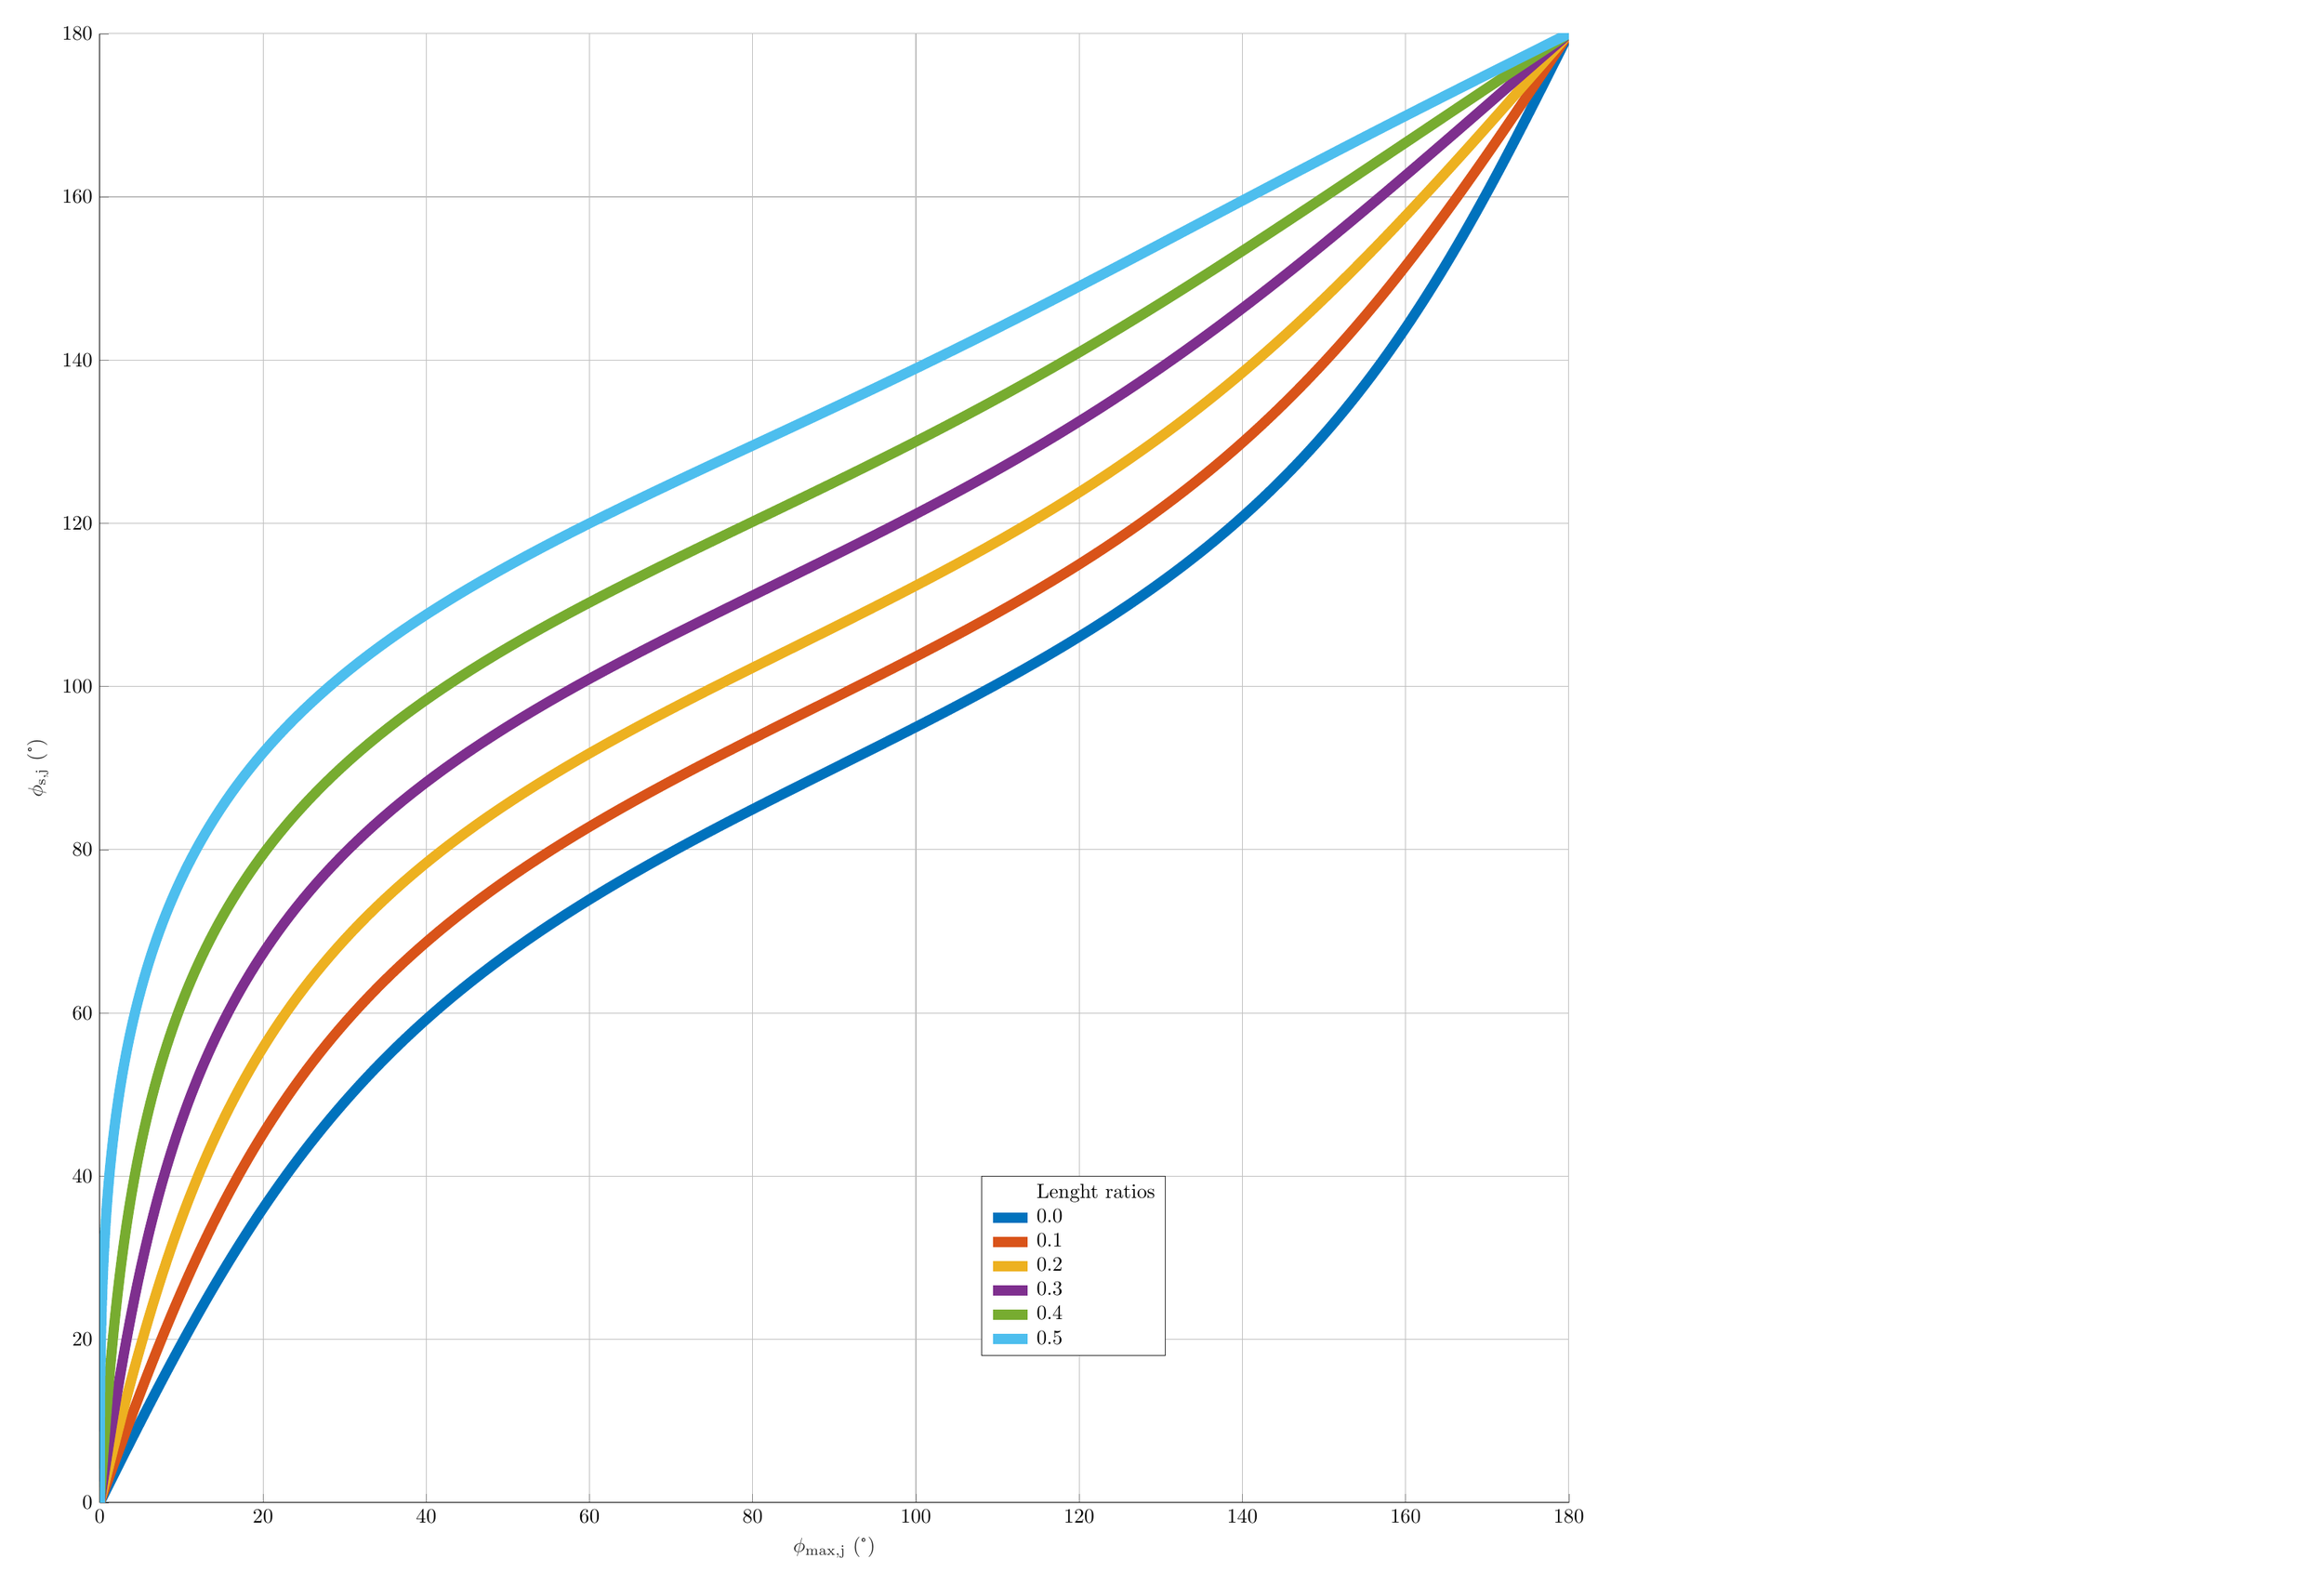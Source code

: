 % This file was created by matlab2tikz.
%
%The latest updates can be retrieved from
%  http://www.mathworks.com/matlabcentral/fileexchange/22022-matlab2tikz-matlab2tikz
%where you can also make suggestions and rate matlab2tikz.
%
\definecolor{mycolor1}{rgb}{0.0,0.447,0.741}%
\definecolor{mycolor2}{rgb}{0.85,0.325,0.098}%
\definecolor{mycolor3}{rgb}{0.929,0.694,0.125}%
\definecolor{mycolor4}{rgb}{0.494,0.184,0.556}%
\definecolor{mycolor5}{rgb}{0.466,0.674,0.188}%
\definecolor{mycolor6}{rgb}{0.301,0.745,0.933}%
%
\begin{tikzpicture}

\begin{axis}[%
width=10in,
height=10in,
at={(-5in,0in)},
scale only axis,
xmin=0,
xmax=180,
xtick = {0,20,...,180},
xlabel style={font=\color{white!15!black}},
xlabel={$\phi_{\text{max,j}}$ (°)},
ymin=0,
ymax=180,
ytick={0,20,...,180},
ylabel style={font=\color{white!15!black}},
ylabel={$\phi_{\text{s,j}}$ (°)},
axis background/.style={fill=white},
axis x line*=bottom,
axis y line*=left,
xmajorgrids,
ymajorgrids,
legend style={at={(0.6,0.1)}, anchor=south west, legend cell align=left, align=left, draw=white!15!black}
]\addlegendimage{white, fill=white} % Dummy entry for legend title
\addlegendentry{Lenght ratios}
\addplot [color=mycolor1, line width=5]
  table[row sep=crcr]{%
3.508e-15	0\\
0.5	1\\
1.0	2\\
1.501	3\\
2.002	4.0\\
2.505	5.0\\
3.008	6\\
3.513	7\\
4.02	8\\
4.528	9\\
5.038	10\\
5.551	11\\
6.067	12\\
6.585	13\\
7.106	14\\
7.631	15\\
8.159	16\\
8.691	17\\
9.228	18\\
9.768	19\\
10.314	20\\
10.865	21\\
11.421	22\\
11.983	23\\
12.55	24\\
13.124	25\\
13.705	26\\
14.293	27\\
14.888	28\\
15.491	29\\
16.102	30\\
16.722	31\\
17.351	32\\
17.989	33\\
18.637	34\\
19.295	35\\
19.965	36\\
20.645	37\\
21.338	38\\
22.043	39\\
22.76	40\\
23.492	41\\
24.237	42\\
24.998	43\\
25.773	44\\
26.565	45\\
27.374	46\\
28.2	47\\
29.044	48\\
29.907	49\\
30.79	50\\
31.693	51\\
32.618	52\\
33.565	53\\
34.535	54\\
35.53	55\\
36.549	56\\
37.594	57\\
38.666	58\\
39.765	59\\
40.893	60\\
42.051	61\\
43.24	62\\
44.459	63\\
45.712	64\\
46.997	65\\
48.316	66\\
49.67	67\\
51.06	68\\
52.486	69\\
53.948	70\\
55.447	71\\
56.983	72\\
58.556	73\\
60.166	74\\
61.813	75\\
63.497	76\\
65.216	77\\
66.969	78\\
68.756	79\\
70.575	80\\
72.423	81\\
74.3	82\\
76.203	83\\
78.129	84\\
80.075	85\\
82.039	86\\
84.016	87\\
86.005	88\\
88.001	89\\
90	90\\
91.999	91\\
93.995	92\\
95.984	93\\
97.961	94\\
99.925	95\\
101.871	96\\
103.797	97\\
105.7	98\\
107.577	99\\
109.425	100\\
111.244	101\\
113.031	102\\
114.784	103\\
116.503	104\\
118.187	105\\
119.834	106\\
121.444	107\\
123.017	108\\
124.553	109\\
126.052	110\\
127.514	111\\
128.94	112\\
130.33	113\\
131.684	114\\
133.003	115\\
134.288	116\\
135.541	117\\
136.76	118\\
137.949	119\\
139.107	120\\
140.235	121\\
141.334	122\\
142.406	123\\
143.451	124\\
144.47	125\\
145.465	126\\
146.435	127\\
147.382	128\\
148.307	129\\
149.21	130\\
150.093	131\\
150.956	132\\
151.8	133\\
152.626	134\\
153.435	135\\
154.227	136\\
155.002	137\\
155.763	138\\
156.508	139\\
157.24	140\\
157.957	141\\
158.662	142\\
159.355	143\\
160.035	144\\
160.705	145\\
161.363	146\\
162.011	147\\
162.649	148\\
163.278	149\\
163.898	150\\
164.509	151\\
165.112	152\\
165.707	153\\
166.295	154\\
166.876	155\\
167.45	156\\
168.017	157\\
168.579	158\\
169.135	159\\
169.686	160\\
170.232	161\\
170.772	162\\
171.309	163\\
171.841	164\\
172.369	165\\
172.894	166\\
173.415	167\\
173.933	168\\
174.449	169\\
174.962	170\\
175.472	171\\
175.98	172\\
176.487	173\\
176.992	174\\
177.495	175\\
177.998	176\\
178.499	177\\
179.0	178\\
179.5	179\\
180	180\\
};
\addlegendentry{0.0}

\addplot [color=mycolor2,line width=5]
  table[row sep=crcr]{%
3.508e-15	0\\
0.364	1\\
0.728	2\\
1.092	3\\
1.457	4.0\\
1.822	5.0\\
2.189	6\\
2.557	7\\
2.926	8\\
3.297	9\\
3.67	10\\
4.045	11\\
4.423	12\\
4.802	13\\
5.185	14\\
5.57	15\\
5.959	16\\
6.351	17\\
6.746	18\\
7.146	19\\
7.55	20\\
7.958	21\\
8.371	22\\
8.788	23\\
9.211	24\\
9.64	25\\
10.074	26\\
10.514	27\\
10.961	28\\
11.414	29\\
11.875	30\\
12.343	31\\
12.818	32\\
13.301	33\\
13.793	34\\
14.294	35\\
14.804	36\\
15.323	37\\
15.853	38\\
16.393	39\\
16.943	40\\
17.506	41\\
18.079	42\\
18.666	43\\
19.265	44\\
19.877	45\\
20.504	46\\
21.145	47\\
21.801	48\\
22.473	49\\
23.161	50\\
23.866	51\\
24.59	52\\
25.331	53\\
26.092	54\\
26.872	55\\
27.674	56\\
28.496	57\\
29.342	58\\
30.21	59\\
31.103	60\\
32.02	61\\
32.963	62\\
33.934	63\\
34.932	64\\
35.958	65\\
37.015	66\\
38.102	67\\
39.22	68\\
40.372	69\\
41.556	70\\
42.775	71\\
44.029	72\\
45.319	73\\
46.646	74\\
48.01	75\\
49.413	76\\
50.853	77\\
52.333	78\\
53.851	79\\
55.408	80\\
57.004	81\\
58.639	82\\
60.311	83\\
62.021	84\\
63.767	85\\
65.547	86\\
67.36	87\\
69.205	88\\
71.079	89\\
72.979	90\\
74.904	91\\
76.85	92\\
78.815	93\\
80.794	94\\
82.784	95\\
84.783	96\\
86.785	97\\
88.789	98\\
90.789	99\\
92.783	100\\
94.767	101\\
96.738	102\\
98.693	103\\
100.627	104\\
102.54	105\\
104.428	106\\
106.29	107\\
108.123	108\\
109.925	109\\
111.696	110\\
113.434	111\\
115.138	112\\
116.808	113\\
118.443	114\\
120.043	115\\
121.608	116\\
123.138	117\\
124.633	118\\
126.094	119\\
127.522	120\\
128.916	121\\
130.278	122\\
131.609	123\\
132.909	124\\
134.178	125\\
135.419	126\\
136.632	127\\
137.817	128\\
138.977	129\\
140.111	130\\
141.221	131\\
142.307	132\\
143.37	133\\
144.413	134\\
145.434	135\\
146.435	136\\
147.418	137\\
148.382	138\\
149.329	139\\
150.259	140\\
151.173	141\\
152.072	142\\
152.956	143\\
153.826	144\\
154.684	145\\
155.528	146\\
156.361	147\\
157.182	148\\
157.992	149\\
158.792	150\\
159.582	151\\
160.363	152\\
161.135	153\\
161.898	154\\
162.654	155\\
163.402	156\\
164.143	157\\
164.877	158\\
165.605	159\\
166.327	160\\
167.043	161\\
167.754	162\\
168.46	163\\
169.162	164\\
169.859	165\\
170.553	166\\
171.242	167\\
171.929	168\\
172.612	169\\
173.292	170\\
173.97	171\\
174.646	172\\
175.319	173\\
175.991	174\\
176.662	175\\
177.331	176\\
177.999	177\\
178.666	178\\
179.333	179\\
180	180\\
};
\addlegendentry{0.1}

\addplot [color=mycolor3,line width=5]
  table[row sep=crcr]{%
3.508e-15	0\\
0.25	1\\
0.5	2\\
0.751	3\\
1.002	4.0\\
1.254	5.0\\
1.506	6\\
1.76	7\\
2.015	8\\
2.271	9\\
2.529	10\\
2.789	11\\
3.051	12\\
3.315	13\\
3.581	14\\
3.849	15\\
4.121	16\\
4.395	17\\
4.673	18\\
4.954	19\\
5.238	20\\
5.526	21\\
5.818	22\\
6.115	23\\
6.415	24\\
6.721	25\\
7.031	26\\
7.347	27\\
7.667	28\\
7.994	29\\
8.326	30\\
8.665	31\\
9.01	32\\
9.362	33\\
9.721	34\\
10.087	35\\
10.461	36\\
10.843	37\\
11.234	38\\
11.633	39\\
12.041	40\\
12.458	41\\
12.886	42\\
13.323	43\\
13.772	44\\
14.231	45\\
14.702	46\\
15.184	47\\
15.68	48\\
16.188	49\\
16.709	50\\
17.245	51\\
17.795	52\\
18.36	53\\
18.941	54\\
19.538	55\\
20.153	56\\
20.784	57\\
21.434	58\\
22.103	59\\
22.792	60\\
23.502	61\\
24.232	62\\
24.985	63\\
25.76	64\\
26.559	65\\
27.383	66\\
28.233	67\\
29.109	68\\
30.012	69\\
30.944	70\\
31.904	71\\
32.896	72\\
33.918	73\\
34.973	74\\
36.061	75\\
37.183	76\\
38.34	77\\
39.533	78\\
40.763	79\\
42.031	80\\
43.337	81\\
44.682	82\\
46.066	83\\
47.491	84\\
48.957	85\\
50.462	86\\
52.009	87\\
53.596	88\\
55.222	89\\
56.889	90\\
58.593	91\\
60.336	92\\
62.114	93\\
63.927	94\\
65.772	95\\
67.648	96\\
69.552	97\\
71.481	98\\
73.433	99\\
75.404	100\\
77.391	101\\
79.39	102\\
81.399	103\\
83.413	104\\
85.428	105\\
87.442	106\\
89.451	107\\
91.451	108\\
93.44	109\\
95.413	110\\
97.368	111\\
99.303	112\\
101.216	113\\
103.103	114\\
104.964	115\\
106.796	116\\
108.599	117\\
110.371	118\\
112.112	119\\
113.822	120\\
115.499	121\\
117.143	122\\
118.755	123\\
120.335	124\\
121.884	125\\
123.401	126\\
124.887	127\\
126.343	128\\
127.77	129\\
129.168	130\\
130.539	131\\
131.882	132\\
133.2	133\\
134.493	134\\
135.762	135\\
137.008	136\\
138.232	137\\
139.435	138\\
140.617	139\\
141.78	140\\
142.925	141\\
144.051	142\\
145.162	143\\
146.256	144\\
147.335	145\\
148.4	146\\
149.451	147\\
150.489	148\\
151.515	149\\
152.529	150\\
153.533	151\\
154.526	152\\
155.51	153\\
156.484	154\\
157.45	155\\
158.408	156\\
159.358	157\\
160.301	158\\
161.237	159\\
162.168	160\\
163.092	161\\
164.011	162\\
164.925	163\\
165.834	164\\
166.739	165\\
167.64	166\\
168.537	167\\
169.431	168\\
170.322	169\\
171.211	170\\
172.096	171\\
172.98	172\\
173.862	173\\
174.742	174\\
175.62	175\\
176.498	176\\
177.374	177\\
178.25	178\\
179.125	179\\
180	180\\
};
\addlegendentry{0.2}

\addplot [color=mycolor4,line width=5]
  table[row sep=crcr]{%
3.508e-15	0\\
0.154	1\\
0.308	2\\
0.462	3\\
0.617	4.0\\
0.772	5.0\\
0.928	6\\
1.085	7\\
1.243	8\\
1.403	9\\
1.563	10\\
1.725	11\\
1.889	12\\
2.055	13\\
2.222	14\\
2.392	15\\
2.564	16\\
2.738	17\\
2.915	18\\
3.095	19\\
3.278	20\\
3.464	21\\
3.653	22\\
3.846	23\\
4.043	24\\
4.243	25\\
4.448	26\\
4.657	27\\
4.87	28\\
5.088	29\\
5.311	30\\
5.539	31\\
5.773	32\\
6.012	33\\
6.257	34\\
6.509	35\\
6.766	36\\
7.03	37\\
7.302	38\\
7.58	39\\
7.866	40\\
8.159	41\\
8.461	42\\
8.771	43\\
9.09	44\\
9.417	45\\
9.755	46\\
10.102	47\\
10.459	48\\
10.826	49\\
11.205	50\\
11.595	51\\
11.997	52\\
12.411	53\\
12.838	54\\
13.278	55\\
13.732	56\\
14.2	57\\
14.682	58\\
15.181	59\\
15.695	60\\
16.225	61\\
16.773	62\\
17.338	63\\
17.923	64\\
18.526	65\\
19.149	66\\
19.793	67\\
20.458	68\\
21.145	69\\
21.856	70\\
22.59	71\\
23.349	72\\
24.134	73\\
24.946	74\\
25.785	75\\
26.652	76\\
27.549	77\\
28.477	78\\
29.435	79\\
30.427	80\\
31.452	81\\
32.511	82\\
33.606	83\\
34.737	84\\
35.905	85\\
37.112	86\\
38.358	87\\
39.644	88\\
40.97	89\\
42.337	90\\
43.746	91\\
45.197	92\\
46.69	93\\
48.225	94\\
49.802	95\\
51.421	96\\
53.081	97\\
54.781	98\\
56.52	99\\
58.297	100\\
60.111	101\\
61.958	102\\
63.838	103\\
65.748	104\\
67.685	105\\
69.646	106\\
71.629	107\\
73.63	108\\
75.645	109\\
77.671	110\\
79.705	111\\
81.743	112\\
83.781	113\\
85.817	114\\
87.846	115\\
89.866	116\\
91.873	117\\
93.866	118\\
95.84	119\\
97.795	120\\
99.728	121\\
101.637	122\\
103.521	123\\
105.379	124\\
107.209	125\\
109.011	126\\
110.785	127\\
112.53	128\\
114.247	129\\
115.935	130\\
117.594	131\\
119.225	132\\
120.829	133\\
122.407	134\\
123.958	135\\
125.484	136\\
126.985	137\\
128.463	138\\
129.919	139\\
131.353	140\\
132.766	141\\
134.159	142\\
135.534	143\\
136.891	144\\
138.232	145\\
139.556	146\\
140.866	147\\
142.162	148\\
143.444	149\\
144.714	150\\
145.973	151\\
147.221	152\\
148.459	153\\
149.688	154\\
150.908	155\\
152.12	156\\
153.325	157\\
154.523	158\\
155.715	159\\
156.901	160\\
158.082	161\\
159.259	162\\
160.431	163\\
161.599	164\\
162.764	165\\
163.925	166\\
165.084	167\\
166.24	168\\
167.394	169\\
168.546	170\\
169.696	171\\
170.844	172\\
171.991	173\\
173.137	174\\
174.283	175\\
175.427	176\\
176.571	177\\
177.714	178\\
178.857	179\\
180	180\\
};
\addlegendentry{0.3}

\addplot [color=mycolor5,line width=5]
  table[row sep=crcr]{%
3.508e-15	0\\
0.071	1\\
0.143	2\\
0.215	3\\
0.287	4.0\\
0.36	5.0\\
0.433	6\\
0.507	7\\
0.582	8\\
0.658	9\\
0.735	10\\
0.813	11\\
0.893	12\\
0.974	13\\
1.057	14\\
1.141	15\\
1.228	16\\
1.317	17\\
1.407	18\\
1.5	19\\
1.596	20\\
1.694	21\\
1.795	22\\
1.899	23\\
2.006	24\\
2.116	25\\
2.23	26\\
2.347	27\\
2.468	28\\
2.592	29\\
2.721	30\\
2.854	31\\
2.992	32\\
3.134	33\\
3.281	34\\
3.433	35\\
3.59	36\\
3.753	37\\
3.921	38\\
4.095	39\\
4.276	40\\
4.462	41\\
4.655	42\\
4.855	43\\
5.063	44\\
5.277	45\\
5.499	46\\
5.729	47\\
5.968	48\\
6.214	49\\
6.47	50\\
6.735	51\\
7.009	52\\
7.293	53\\
7.588	54\\
7.893	55\\
8.209	56\\
8.536	57\\
8.876	58\\
9.227	59\\
9.591	60\\
9.969	61\\
10.36	62\\
10.765	63\\
11.185	64\\
11.62	65\\
12.071	66\\
12.539	67\\
13.023	68\\
13.525	69\\
14.046	70\\
14.585	71\\
15.145	72\\
15.724	73\\
16.325	74\\
16.948	75\\
17.593	76\\
18.263	77\\
18.957	78\\
19.676	79\\
20.421	80\\
21.194	81\\
21.995	82\\
22.825	83\\
23.685	84\\
24.577	85\\
25.501	86\\
26.458	87\\
27.449	88\\
28.476	89\\
29.539	90\\
30.639	91\\
31.778	92\\
32.956	93\\
34.174	94\\
35.434	95\\
36.735	96\\
38.078	97\\
39.465	98\\
40.894	99\\
42.368	100\\
43.886	101\\
45.447	102\\
47.052	103\\
48.699	104\\
50.39	105\\
52.121	106\\
53.893	107\\
55.704	108\\
57.552	109\\
59.434	110\\
61.35	111\\
63.296	112\\
65.269	113\\
67.267	114\\
69.287	115\\
71.325	116\\
73.378	117\\
75.442	118\\
77.514	119\\
79.591	120\\
81.669	121\\
83.745	122\\
85.816	123\\
87.879	124\\
89.931	125\\
91.97	126\\
93.994	127\\
96.0	128\\
97.988	129\\
99.955	130\\
101.9	131\\
103.824	132\\
105.724	133\\
107.601	134\\
109.455	135\\
111.285	136\\
113.091	137\\
114.875	138\\
116.636	139\\
118.376	140\\
120.095	141\\
121.794	142\\
123.473	143\\
125.134	144\\
126.778	145\\
128.405	146\\
130.018	147\\
131.616	148\\
133.201	149\\
134.774	150\\
136.337	151\\
137.889	152\\
139.432	153\\
140.967	154\\
142.495	155\\
144.016	156\\
145.532	157\\
147.044	158\\
148.551	159\\
150.055	160\\
151.556	161\\
153.055	162\\
154.552	163\\
156.048	164\\
157.543	165\\
159.038	166\\
160.533	167\\
162.027	168\\
163.522	169\\
165.017	170\\
166.513	171\\
168.01	172\\
169.507	173\\
171.004	174\\
172.503	175\\
174.001	176\\
175.501	177\\
177.0	178\\
178.5	179\\
180	180\\
};
\addlegendentry{0.4}

\addplot [color=mycolor6,line width=5]
  table[row sep=crcr]{%
3.508e-15	0\\
1.692e-05	1\\
0.0	2\\
0.0	3\\
0.001	4.0\\
0.002	5.0\\
0.004	6\\
0.006	7\\
0.009	8\\
0.012	9\\
0.017	10\\
0.023	11\\
0.029	12\\
0.037	13\\
0.047	14\\
0.058	15\\
0.07	16\\
0.084	17\\
0.1	18\\
0.118	19\\
0.138	20\\
0.16	21\\
0.184	22\\
0.211	23\\
0.24	24\\
0.272	25\\
0.306	26\\
0.344	27\\
0.384	28\\
0.428	29\\
0.475	30\\
0.525	31\\
0.58	32\\
0.638	33\\
0.699	34\\
0.765	35\\
0.835	36\\
0.91	37\\
0.989	38\\
1.073	39\\
1.162	40\\
1.255	41\\
1.355	42\\
1.459	43\\
1.57	44\\
1.686	45\\
1.809	46\\
1.937	47\\
2.073	48\\
2.215	49\\
2.364	50\\
2.521	51\\
2.685	52\\
2.857	53\\
3.038	54\\
3.226	55\\
3.424	56\\
3.63	57\\
3.846	58\\
4.071	59\\
4.307	60\\
4.552	61\\
4.809	62\\
5.077	63\\
5.356	64\\
5.648	65\\
5.951	66\\
6.268	67\\
6.598	68\\
6.941	69\\
7.299	70\\
7.672	71\\
8.06	72\\
8.464	73\\
8.885	74\\
9.323	75\\
9.778	76\\
10.252	77\\
10.745	78\\
11.258	79\\
11.791	80\\
12.346	81\\
12.923	82\\
13.522	83\\
14.146	84\\
14.794	85\\
15.467	86\\
16.167	87\\
16.894	88\\
17.65	89\\
18.435	90\\
19.25	91\\
20.097	92\\
20.976	93\\
21.889	94\\
22.836	95\\
23.82	96\\
24.839	97\\
25.897	98\\
26.994	99\\
28.13	100\\
29.308	101\\
30.527	102\\
31.789	103\\
33.094	104\\
34.444	105\\
35.839	106\\
37.278	107\\
38.764	108\\
40.295	109\\
41.872	110\\
43.495	111\\
45.163	112\\
46.875	113\\
48.631	114\\
50.429	115\\
52.269	116\\
54.148	117\\
56.064	118\\
58.016	119\\
60	120\\
62.015	121\\
64.057	122\\
66.123	123\\
68.211	124\\
70.317	125\\
72.437	126\\
74.569	127\\
76.71	128\\
78.856	129\\
81.004	130\\
83.151	131\\
85.295	132\\
87.434	133\\
89.565	134\\
91.686	135\\
93.796	136\\
95.894	137\\
97.978	138\\
100.047	139\\
102.102	140\\
104.141	141\\
106.165	142\\
108.175	143\\
110.169	144\\
112.15	145\\
114.117	146\\
116.072	147\\
118.016	148\\
119.949	149\\
121.872	150\\
123.788	151\\
125.697	152\\
127.6	153\\
129.499	154\\
131.395	155\\
133.289	156\\
135.182	157\\
137.076	158\\
138.972	159\\
140.869	160\\
142.771	161\\
144.676	162\\
146.587	163\\
148.503	164\\
150.426	165\\
152.355	166\\
154.29	167\\
156.233	168\\
158.183	169\\
160.14	170\\
162.104	171\\
164.074	172\\
166.05	173\\
168.032	174\\
170.019	175\\
172.01	176\\
174.004	177\\
176.001	178\\
178.0	179\\
180	180\\
};
\addlegendentry{0.5}

\end{axis}

\begin{axis}[%
width=10in,
height=10in,
at={(0in,0in)},
scale only axis,
xmin=0,
xmax=1,
ymin=0,
ymax=1,
axis line style={draw=none},
ticks=none,
axis x line*=bottom,
axis y line*=left
]
\end{axis}
\end{tikzpicture}%